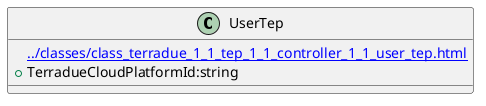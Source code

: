 @startuml
class UserTep {
[[../classes/class_terradue_1_1_tep_1_1_controller_1_1_user_tep.html]]
 +TerradueCloudPlatformId:string
}
@enduml

